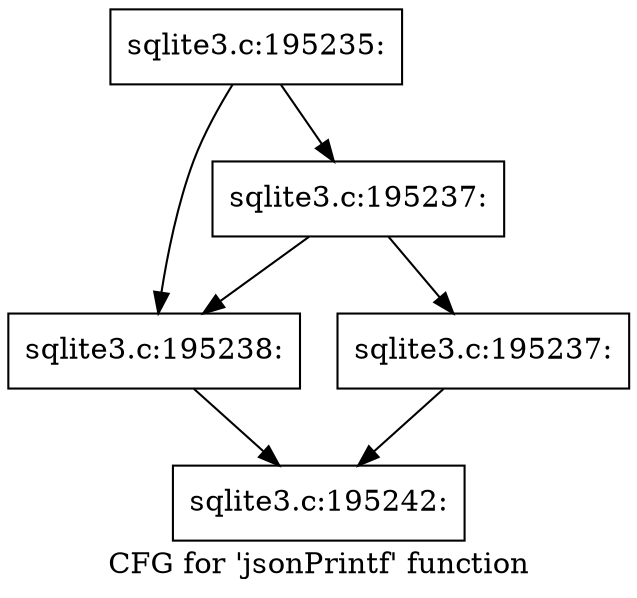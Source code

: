 digraph "CFG for 'jsonPrintf' function" {
	label="CFG for 'jsonPrintf' function";

	Node0x55c0fb7e78c0 [shape=record,label="{sqlite3.c:195235:}"];
	Node0x55c0fb7e78c0 -> Node0x55c0fb7ecdb0;
	Node0x55c0fb7e78c0 -> Node0x55c0fb7ecd60;
	Node0x55c0fb7ecdb0 [shape=record,label="{sqlite3.c:195237:}"];
	Node0x55c0fb7ecdb0 -> Node0x55c0fb7ecd10;
	Node0x55c0fb7ecdb0 -> Node0x55c0fb7ecd60;
	Node0x55c0fb7ecd10 [shape=record,label="{sqlite3.c:195237:}"];
	Node0x55c0fb7ecd10 -> Node0x55c0fb7e7a40;
	Node0x55c0fb7ecd60 [shape=record,label="{sqlite3.c:195238:}"];
	Node0x55c0fb7ecd60 -> Node0x55c0fb7e7a40;
	Node0x55c0fb7e7a40 [shape=record,label="{sqlite3.c:195242:}"];
}

